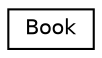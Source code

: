 digraph "Graphical Class Hierarchy"
{
  edge [fontname="Helvetica",fontsize="10",labelfontname="Helvetica",labelfontsize="10"];
  node [fontname="Helvetica",fontsize="10",shape=record];
  rankdir="LR";
  Node0 [label="Book",height=0.2,width=0.4,color="black", fillcolor="white", style="filled",URL="$classBook.html"];
}
